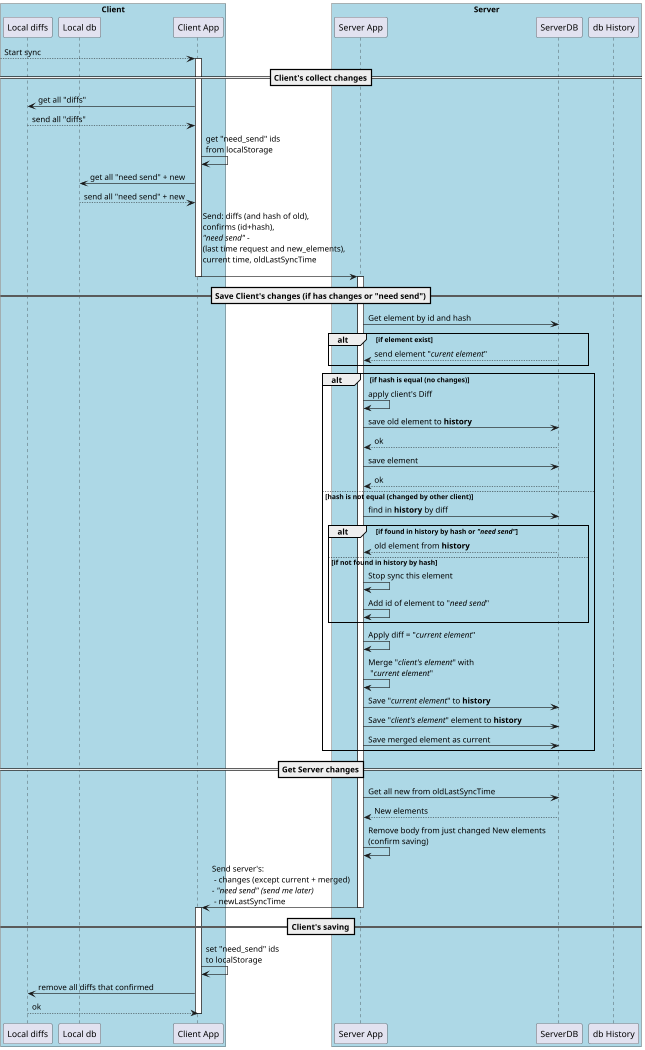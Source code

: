 @startuml

scale 1050 height
box "Client" #LightBlue
  participant "Local diffs" as dbDiffs
  participant "Local db" as ldb
  participant "Client App" as Client
end box
box "Server" #LightBlue
  participant "Server App" as Server
  participant "ServerDB" as sdb
  participant "db History" as dbHistory
end box
[--> Client : Start sync
==Client's collect changes==
activate Client
Client -> dbDiffs : get all "diffs"
dbDiffs --> Client : send all "diffs"
Client -> Client : get "need_send" ids\nfrom localStorage
Client -> ldb : get all "need send" + new
ldb --> Client : send all "need send" + new

Client -> Server : Send: diffs (and hash of old), \nconfirms (id+hash), \n<i>"need send"</i> -\n(last time request and new_elements), \ncurrent time, oldLastSyncTime\n
deactivate Client
==Save Client's changes (if has changes or "need send")==
activate Server
Server -> sdb : Get element by id and hash
alt if element exist
sdb --> Server : send element "<i>curent element</i>"
end
alt if hash is equal (no changes)
Server -> Server : apply client's Diff
Server -> sdb : save old element to <b>history</b>
sdb --> Server : ok
Server -> sdb : save element
sdb --> Server : ok
else hash is not equal (changed by other client)
Server -> sdb : find in <b>history</b> by diff

alt if found in history by hash or <i>"need send"</i>
sdb --> Server : old element from <b>history</b>
else if not found in history by hash
Server -> Server : Stop sync this element
Server -> Server : Add id of element to "<i>need send</i>"
end
Server -> Server : Apply diff = "<i>current element</i>"
Server -> Server : Merge "<i>client's element</i>" with\n "<i>current element</i>"
Server -> sdb : Save "<i>current element</i>" to <b>history</b>
Server -> sdb : Save "<i>client's element</i>" element to <b>history</b>
Server -> sdb : Save merged element as current
end

==Get Server changes==
Server -> sdb : Get all new from oldLastSyncTime
sdb --> Server : New elements
Server -> Server : Remove body from just changed New elements\n(confirm saving)
Server -> Client : Send server's:\n - changes (except current + merged) \n<i>- "need send" (send me later)</i>\n - newLastSyncTime
deactivate Server
==Client's saving==
activate Client
Client -> Client : set "need_send" ids\nto localStorage
Client -> dbDiffs : remove all diffs that confirmed
dbDiffs --> Client : ok
deactivate Client

@enduml